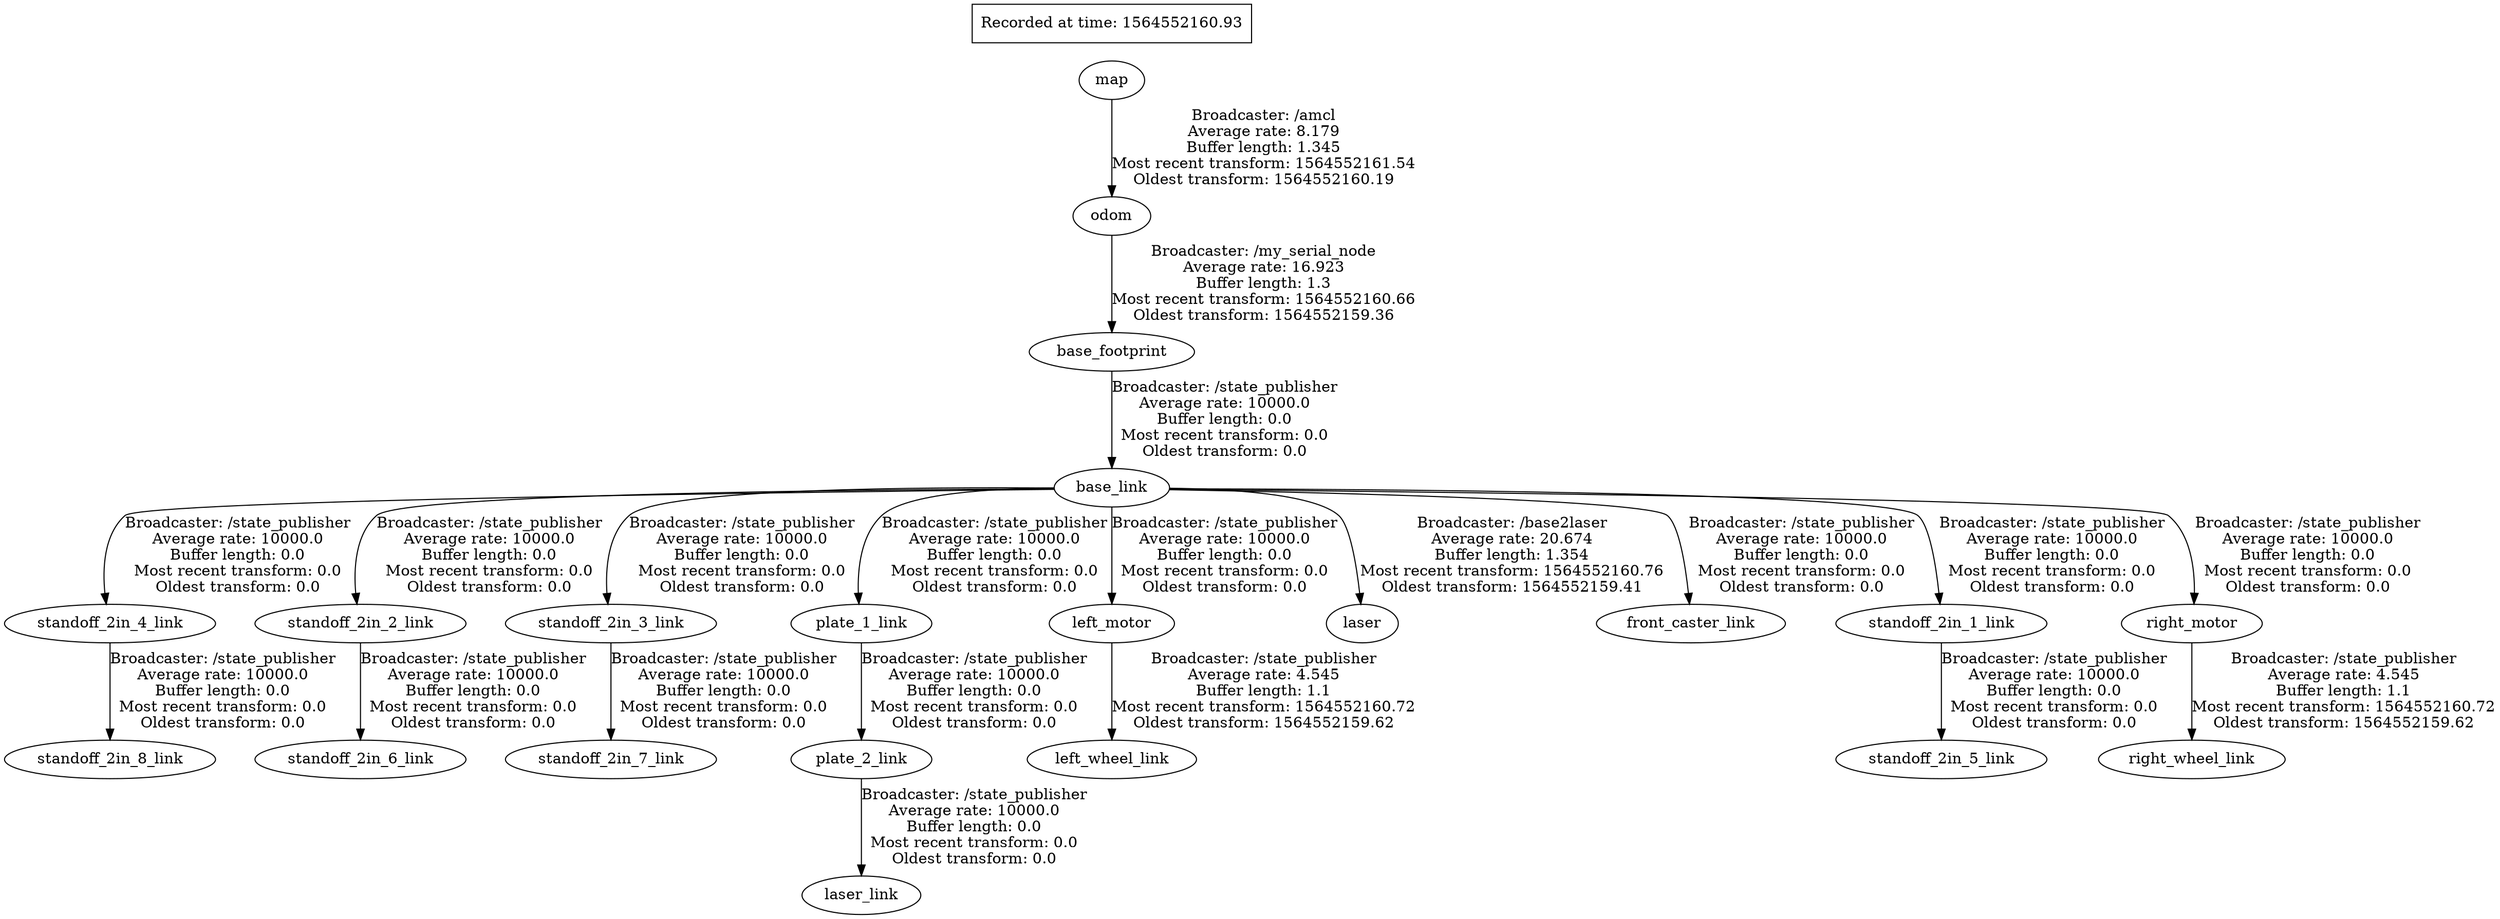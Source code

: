 digraph graphname {
	graph [bb="0,0,1803.9,851",
		compound=True,
		rank=same,
		rankdir=TB,
		ranksep=0.2
	];
	node [label="\N"];
	base_link	 [height=0.5,
		label=base_link,
		pos="807.89,399",
		shape=ellipse,
		width=1.2277];
	standoff_2in_4_link	 [height=0.5,
		label=standoff_2in_4_link,
		pos="81.893,272",
		shape=ellipse,
		width=2.2748];
	base_link -> standoff_2in_4_link	 [label="Broadcaster: /state_publisher\nAverage rate: 10000.0\nBuffer length: 0.0\nMost recent transform: 0.0\nOldest transform: 0.0",
		lp="176.89,335.5",
		penwidth=1,
		pos="e,78.81,290.19 763.66,397.98 612.28,397.69 122.88,395.08 97.893,373 77.874,355.31 75.982,323.39 77.751,300.37"];
	standoff_2in_2_link	 [height=0.5,
		label=standoff_2in_2_link,
		pos="263.89,272",
		shape=ellipse,
		width=2.2748];
	base_link -> standoff_2in_2_link	 [label="Broadcaster: /state_publisher\nAverage rate: 10000.0\nBuffer length: 0.0\nMost recent transform: 0.0\nOldest transform: 0.0",
		lp="358.89,335.5",
		penwidth=1,
		pos="e,260.85,290.15 763.73,397.41 640.01,395.56 297.81,389.02 279.89,373 259.98,355.19 258.07,323.3 259.8,300.31"];
	standoff_2in_3_link	 [height=0.5,
		label=standoff_2in_3_link,
		pos="445.89,272",
		shape=ellipse,
		width=2.2748];
	base_link -> standoff_2in_3_link	 [label="Broadcaster: /state_publisher\nAverage rate: 10000.0\nBuffer length: 0.0\nMost recent transform: 0.0\nOldest transform: 0.0",
		lp="541.89,335.5",
		penwidth=1,
		pos="e,443.11,290.09 763.51,397.78 675.34,396.93 484.67,392.78 462.89,373 443.09,355.01 440.8,323.15 442.22,300.22"];
	plate_1_link	 [height=0.5,
		label=plate_1_link,
		pos="626.89,272",
		shape=ellipse,
		width=1.5165];
	base_link -> plate_1_link	 [label="Broadcaster: /state_publisher\nAverage rate: 10000.0\nBuffer length: 0.0\nMost recent transform: 0.0\nOldest transform: 0.0",
		lp="724.89,335.5",
		penwidth=1,
		pos="e,624.71,290.25 763.94,396.78 721.83,394.66 662.32,388.87 645.89,373 626.69,354.45 623.54,322.97 624.17,300.28"];
	left_motor	 [height=0.5,
		label=left_motor,
		pos="807.89,272",
		shape=ellipse,
		width=1.336];
	base_link -> left_motor	 [label="Broadcaster: /state_publisher\nAverage rate: 10000.0\nBuffer length: 0.0\nMost recent transform: 0.0\nOldest transform: 0.0",
		lp="886.89,335.5",
		penwidth=1,
		pos="e,807.89,290.31 807.89,380.88 807.89,360.15 807.89,324.95 807.89,300.42"];
	laser	 [height=0.5,
		label=laser,
		pos="988.89,272",
		shape=ellipse,
		width=0.75827];
	base_link -> laser	 [label="Broadcaster: /base2laser\nAverage rate: 20.674\nBuffer length: 1.354\nMost recent transform: 1564552160.76\nOldest transform: 1564552159.41",
		lp="1094.4,335.5",
		penwidth=1,
		pos="e,987.44,290.04 851.72,396.53 892.94,394.22 950.66,388.27 966.89,373 977.3,363.2 983.32,326.24 986.35,300.12"];
	front_caster_link	 [height=0.5,
		label=front_caster_link,
		pos="1226.9,272",
		shape=ellipse,
		width=1.9679];
	base_link -> front_caster_link	 [label="Broadcaster: /state_publisher\nAverage rate: 10000.0\nBuffer length: 0.0\nMost recent transform: 0.0\nOldest transform: 0.0",
		lp="1303.9,335.5",
		penwidth=1,
		pos="e,1225.6,290.17 852.07,398.16 949.97,398.1 1178.6,395.53 1204.9,373 1215.7,363.7 1221.6,326.61 1224.5,300.32"];
	standoff_2in_1_link	 [height=0.5,
		label=standoff_2in_1_link,
		pos="1407.9,272",
		shape=ellipse,
		width=2.2748];
	base_link -> standoff_2in_1_link	 [label="Broadcaster: /state_publisher\nAverage rate: 10000.0\nBuffer length: 0.0\nMost recent transform: 0.0\nOldest transform: 0.0",
		lp="1484.9,335.5",
		penwidth=1,
		pos="e,1406.6,290.2 852.37,397.54 984.3,396 1365.6,390.08 1385.9,373 1396.8,363.8 1402.7,326.69 1405.6,300.37"];
	right_motor	 [height=0.5,
		label=right_motor,
		pos="1588.9,272",
		shape=ellipse,
		width=1.4804];
	base_link -> right_motor	 [label="Broadcaster: /state_publisher\nAverage rate: 10000.0\nBuffer length: 0.0\nMost recent transform: 0.0\nOldest transform: 0.0",
		lp="1670.9,335.5",
		penwidth=1,
		pos="e,1590.8,290.33 852.09,398.03 1010.1,397.94 1539.3,395.93 1566.9,373 1587.7,355.73 1591.5,323.74 1591.2,300.58"];
	standoff_2in_8_link	 [height=0.5,
		label=standoff_2in_8_link,
		pos="81.893,145",
		shape=ellipse,
		width=2.2748];
	standoff_2in_4_link -> standoff_2in_8_link	 [label="Broadcaster: /state_publisher\nAverage rate: 10000.0\nBuffer length: 0.0\nMost recent transform: 0.0\nOldest transform: 0.0",
		lp="160.89,208.5",
		penwidth=1,
		pos="e,81.893,163.31 81.893,253.88 81.893,233.15 81.893,197.95 81.893,173.42"];
	standoff_2in_6_link	 [height=0.5,
		label=standoff_2in_6_link,
		pos="263.89,145",
		shape=ellipse,
		width=2.2748];
	standoff_2in_2_link -> standoff_2in_6_link	 [label="Broadcaster: /state_publisher\nAverage rate: 10000.0\nBuffer length: 0.0\nMost recent transform: 0.0\nOldest transform: 0.0",
		lp="342.89,208.5",
		penwidth=1,
		pos="e,263.89,163.31 263.89,253.88 263.89,233.15 263.89,197.95 263.89,173.42"];
	plate_2_link	 [height=0.5,
		label=plate_2_link,
		pos="626.89,145",
		shape=ellipse,
		width=1.5165];
	laser_link	 [height=0.5,
		label=laser_link,
		pos="626.89,18",
		shape=ellipse,
		width=1.2638];
	plate_2_link -> laser_link	 [label="Broadcaster: /state_publisher\nAverage rate: 10000.0\nBuffer length: 0.0\nMost recent transform: 0.0\nOldest transform: 0.0",
		lp="705.89,81.5",
		penwidth=1,
		pos="e,626.89,36.313 626.89,126.88 626.89,106.15 626.89,70.953 626.89,46.422"];
	standoff_2in_7_link	 [height=0.5,
		label=standoff_2in_7_link,
		pos="445.89,145",
		shape=ellipse,
		width=2.2748];
	standoff_2in_3_link -> standoff_2in_7_link	 [label="Broadcaster: /state_publisher\nAverage rate: 10000.0\nBuffer length: 0.0\nMost recent transform: 0.0\nOldest transform: 0.0",
		lp="524.89,208.5",
		penwidth=1,
		pos="e,445.89,163.31 445.89,253.88 445.89,233.15 445.89,197.95 445.89,173.42"];
	map	 [height=0.5,
		label=map,
		pos="807.89,780",
		shape=ellipse,
		width=0.75];
	odom	 [height=0.5,
		label=odom,
		pos="807.89,653",
		shape=ellipse,
		width=0.86659];
	map -> odom	 [label="Broadcaster: /amcl\nAverage rate: 8.179\nBuffer length: 1.345\nMost recent transform: 1564552161.54\nOldest transform: 1564552160.19",
		lp="915.39,716.5",
		penwidth=1,
		pos="e,807.89,671.31 807.89,761.88 807.89,741.15 807.89,705.95 807.89,681.42"];
	base_footprint	 [height=0.5,
		label=base_footprint,
		pos="807.89,526",
		shape=ellipse,
		width=1.7151];
	odom -> base_footprint	 [label="Broadcaster: /my_serial_node\nAverage rate: 16.923\nBuffer length: 1.3\nMost recent transform: 1564552160.66\nOldest transform: 1564552159.36",
		lp="915.39,589.5",
		penwidth=1,
		pos="e,807.89,544.31 807.89,634.88 807.89,614.15 807.89,578.95 807.89,554.42"];
	plate_1_link -> plate_2_link	 [label="Broadcaster: /state_publisher\nAverage rate: 10000.0\nBuffer length: 0.0\nMost recent transform: 0.0\nOldest transform: 0.0",
		lp="705.89,208.5",
		penwidth=1,
		pos="e,626.89,163.31 626.89,253.88 626.89,233.15 626.89,197.95 626.89,173.42"];
	left_wheel_link	 [height=0.5,
		label=left_wheel_link,
		pos="807.89,145",
		shape=ellipse,
		width=1.8234];
	left_motor -> left_wheel_link	 [label="Broadcaster: /state_publisher\nAverage rate: 4.545\nBuffer length: 1.1\nMost recent transform: 1564552160.72\nOldest transform: 1564552159.62",
		lp="915.39,208.5",
		penwidth=1,
		pos="e,807.89,163.31 807.89,253.88 807.89,233.15 807.89,197.95 807.89,173.42"];
	standoff_2in_5_link	 [height=0.5,
		label=standoff_2in_5_link,
		pos="1407.9,145",
		shape=ellipse,
		width=2.2748];
	standoff_2in_1_link -> standoff_2in_5_link	 [label="Broadcaster: /state_publisher\nAverage rate: 10000.0\nBuffer length: 0.0\nMost recent transform: 0.0\nOldest transform: 0.0",
		lp="1486.9,208.5",
		penwidth=1,
		pos="e,1407.9,163.31 1407.9,253.88 1407.9,233.15 1407.9,197.95 1407.9,173.42"];
	base_footprint -> base_link	 [label="Broadcaster: /state_publisher\nAverage rate: 10000.0\nBuffer length: 0.0\nMost recent transform: 0.0\nOldest transform: 0.0",
		lp="886.89,462.5",
		penwidth=1,
		pos="e,807.89,417.31 807.89,507.88 807.89,487.15 807.89,451.95 807.89,427.42"];
	right_wheel_link	 [height=0.5,
		label=right_wheel_link,
		pos="1588.9,145",
		shape=ellipse,
		width=1.9679];
	right_motor -> right_wheel_link	 [label="Broadcaster: /state_publisher\nAverage rate: 4.545\nBuffer length: 1.1\nMost recent transform: 1564552160.72\nOldest transform: 1564552159.62",
		lp="1696.4,208.5",
		penwidth=1,
		pos="e,1588.9,163.31 1588.9,253.88 1588.9,233.15 1588.9,197.95 1588.9,173.42"];
	"_22Recorded_20at_20time_3A_201564552160.93_22"	 [height=0.5,
		label="Recorded at time: 1564552160.93",
		pos="807.89,833",
		shape=box,
		width=2.8194];
	"_22Recorded_20at_20time_3A_201564552160.93_22" -> map	 [penwidth=1,
		pos="e,807.89,798.25 807.89,814.73 807.89,812.66 807.89,810.5 807.89,808.32",
		style=invis];
}

